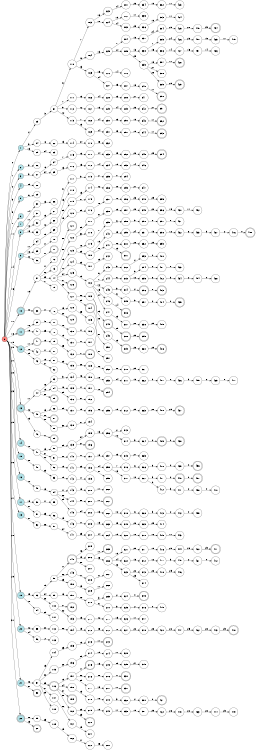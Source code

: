 digraph APTA {
__start0 [label="" shape="none"];

rankdir=LR;
size="8,5";

s0 [style="filled", color="black", fillcolor="#ff817b" shape="circle", label="0"];
s1 [style="filled", color="black", fillcolor="powderblue" shape="circle", label="1"];
s2 [style="filled", color="black", fillcolor="powderblue" shape="circle", label="2"];
s3 [style="filled", color="black", fillcolor="powderblue" shape="circle", label="3"];
s4 [style="filled", color="black", fillcolor="powderblue" shape="circle", label="4"];
s5 [style="filled", color="black", fillcolor="powderblue" shape="circle", label="5"];
s6 [style="filled", color="black", fillcolor="powderblue" shape="circle", label="6"];
s7 [style="filled", color="black", fillcolor="powderblue" shape="circle", label="7"];
s8 [style="filled", color="black", fillcolor="powderblue" shape="circle", label="8"];
s9 [style="filled", color="black", fillcolor="powderblue" shape="circle", label="9"];
s10 [style="rounded,filled", color="black", fillcolor="powderblue" shape="doublecircle", label="10"];
s11 [style="rounded,filled", color="black", fillcolor="powderblue" shape="doublecircle", label="11"];
s12 [style="filled", color="black", fillcolor="powderblue" shape="circle", label="12"];
s13 [style="rounded,filled", color="black", fillcolor="powderblue" shape="doublecircle", label="13"];
s14 [style="filled", color="black", fillcolor="powderblue" shape="circle", label="14"];
s15 [style="filled", color="black", fillcolor="powderblue" shape="circle", label="15"];
s16 [style="filled", color="black", fillcolor="powderblue" shape="circle", label="16"];
s17 [style="filled", color="black", fillcolor="powderblue" shape="circle", label="17"];
s18 [style="filled", color="black", fillcolor="powderblue" shape="circle", label="18"];
s19 [style="filled", color="black", fillcolor="powderblue" shape="circle", label="19"];
s20 [style="filled", color="black", fillcolor="powderblue" shape="circle", label="20"];
s21 [style="filled", color="black", fillcolor="powderblue" shape="circle", label="21"];
s22 [style="rounded,filled", color="black", fillcolor="powderblue" shape="doublecircle", label="22"];
s23 [style="filled", color="black", fillcolor="white" shape="circle", label="23"];
s24 [style="filled", color="black", fillcolor="white" shape="circle", label="24"];
s25 [style="filled", color="black", fillcolor="white" shape="circle", label="25"];
s26 [style="filled", color="black", fillcolor="white" shape="circle", label="26"];
s27 [style="filled", color="black", fillcolor="white" shape="circle", label="27"];
s28 [style="filled", color="black", fillcolor="white" shape="circle", label="28"];
s29 [style="filled", color="black", fillcolor="white" shape="circle", label="29"];
s30 [style="filled", color="black", fillcolor="white" shape="circle", label="30"];
s31 [style="filled", color="black", fillcolor="white" shape="circle", label="31"];
s32 [style="filled", color="black", fillcolor="white" shape="circle", label="32"];
s33 [style="filled", color="black", fillcolor="white" shape="circle", label="33"];
s34 [style="filled", color="black", fillcolor="white" shape="circle", label="34"];
s35 [style="filled", color="black", fillcolor="white" shape="circle", label="35"];
s36 [style="filled", color="black", fillcolor="white" shape="circle", label="36"];
s37 [style="filled", color="black", fillcolor="white" shape="circle", label="37"];
s38 [style="rounded,filled", color="black", fillcolor="white" shape="doublecircle", label="38"];
s39 [style="filled", color="black", fillcolor="white" shape="circle", label="39"];
s40 [style="filled", color="black", fillcolor="white" shape="circle", label="40"];
s41 [style="rounded,filled", color="black", fillcolor="white" shape="doublecircle", label="41"];
s42 [style="filled", color="black", fillcolor="white" shape="circle", label="42"];
s43 [style="filled", color="black", fillcolor="white" shape="circle", label="43"];
s44 [style="filled", color="black", fillcolor="white" shape="circle", label="44"];
s45 [style="filled", color="black", fillcolor="white" shape="circle", label="45"];
s46 [style="filled", color="black", fillcolor="white" shape="circle", label="46"];
s47 [style="filled", color="black", fillcolor="white" shape="circle", label="47"];
s48 [style="filled", color="black", fillcolor="white" shape="circle", label="48"];
s49 [style="filled", color="black", fillcolor="white" shape="circle", label="49"];
s50 [style="filled", color="black", fillcolor="white" shape="circle", label="50"];
s51 [style="filled", color="black", fillcolor="white" shape="circle", label="51"];
s52 [style="filled", color="black", fillcolor="white" shape="circle", label="52"];
s53 [style="filled", color="black", fillcolor="white" shape="circle", label="53"];
s54 [style="filled", color="black", fillcolor="white" shape="circle", label="54"];
s55 [style="filled", color="black", fillcolor="white" shape="circle", label="55"];
s56 [style="filled", color="black", fillcolor="white" shape="circle", label="56"];
s57 [style="filled", color="black", fillcolor="white" shape="circle", label="57"];
s58 [style="rounded,filled", color="black", fillcolor="white" shape="doublecircle", label="58"];
s59 [style="filled", color="black", fillcolor="white" shape="circle", label="59"];
s60 [style="rounded,filled", color="black", fillcolor="white" shape="doublecircle", label="60"];
s61 [style="filled", color="black", fillcolor="white" shape="circle", label="61"];
s62 [style="filled", color="black", fillcolor="white" shape="circle", label="62"];
s63 [style="filled", color="black", fillcolor="white" shape="circle", label="63"];
s64 [style="filled", color="black", fillcolor="white" shape="circle", label="64"];
s65 [style="filled", color="black", fillcolor="white" shape="circle", label="65"];
s66 [style="filled", color="black", fillcolor="white" shape="circle", label="66"];
s67 [style="filled", color="black", fillcolor="white" shape="circle", label="67"];
s68 [style="filled", color="black", fillcolor="white" shape="circle", label="68"];
s69 [style="filled", color="black", fillcolor="white" shape="circle", label="69"];
s70 [style="filled", color="black", fillcolor="white" shape="circle", label="70"];
s71 [style="rounded,filled", color="black", fillcolor="white" shape="doublecircle", label="71"];
s72 [style="filled", color="black", fillcolor="white" shape="circle", label="72"];
s73 [style="filled", color="black", fillcolor="white" shape="circle", label="73"];
s74 [style="filled", color="black", fillcolor="white" shape="circle", label="74"];
s75 [style="filled", color="black", fillcolor="white" shape="circle", label="75"];
s76 [style="filled", color="black", fillcolor="white" shape="circle", label="76"];
s77 [style="filled", color="black", fillcolor="white" shape="circle", label="77"];
s78 [style="filled", color="black", fillcolor="white" shape="circle", label="78"];
s79 [style="filled", color="black", fillcolor="white" shape="circle", label="79"];
s80 [style="filled", color="black", fillcolor="white" shape="circle", label="80"];
s81 [style="filled", color="black", fillcolor="white" shape="circle", label="81"];
s82 [style="filled", color="black", fillcolor="white" shape="circle", label="82"];
s83 [style="filled", color="black", fillcolor="white" shape="circle", label="83"];
s84 [style="filled", color="black", fillcolor="white" shape="circle", label="84"];
s85 [style="rounded,filled", color="black", fillcolor="white" shape="doublecircle", label="85"];
s86 [style="filled", color="black", fillcolor="white" shape="circle", label="86"];
s87 [style="rounded,filled", color="black", fillcolor="white" shape="doublecircle", label="87"];
s88 [style="filled", color="black", fillcolor="white" shape="circle", label="88"];
s89 [style="rounded,filled", color="black", fillcolor="white" shape="doublecircle", label="89"];
s90 [style="filled", color="black", fillcolor="white" shape="circle", label="90"];
s91 [style="filled", color="black", fillcolor="white" shape="circle", label="91"];
s92 [style="filled", color="black", fillcolor="white" shape="circle", label="92"];
s93 [style="filled", color="black", fillcolor="white" shape="circle", label="93"];
s94 [style="filled", color="black", fillcolor="white" shape="circle", label="94"];
s95 [style="filled", color="black", fillcolor="white" shape="circle", label="95"];
s96 [style="filled", color="black", fillcolor="white" shape="circle", label="96"];
s97 [style="filled", color="black", fillcolor="white" shape="circle", label="97"];
s98 [style="filled", color="black", fillcolor="white" shape="circle", label="98"];
s99 [style="filled", color="black", fillcolor="white" shape="circle", label="99"];
s100 [style="filled", color="black", fillcolor="white" shape="circle", label="100"];
s101 [style="filled", color="black", fillcolor="white" shape="circle", label="101"];
s102 [style="filled", color="black", fillcolor="white" shape="circle", label="102"];
s103 [style="filled", color="black", fillcolor="white" shape="circle", label="103"];
s104 [style="filled", color="black", fillcolor="white" shape="circle", label="104"];
s105 [style="filled", color="black", fillcolor="white" shape="circle", label="105"];
s106 [style="rounded,filled", color="black", fillcolor="white" shape="doublecircle", label="106"];
s107 [style="filled", color="black", fillcolor="white" shape="circle", label="107"];
s108 [style="filled", color="black", fillcolor="white" shape="circle", label="108"];
s109 [style="filled", color="black", fillcolor="white" shape="circle", label="109"];
s110 [style="filled", color="black", fillcolor="white" shape="circle", label="110"];
s111 [style="filled", color="black", fillcolor="white" shape="circle", label="111"];
s112 [style="filled", color="black", fillcolor="white" shape="circle", label="112"];
s113 [style="filled", color="black", fillcolor="white" shape="circle", label="113"];
s114 [style="filled", color="black", fillcolor="white" shape="circle", label="114"];
s115 [style="filled", color="black", fillcolor="white" shape="circle", label="115"];
s116 [style="filled", color="black", fillcolor="white" shape="circle", label="116"];
s117 [style="filled", color="black", fillcolor="white" shape="circle", label="117"];
s118 [style="filled", color="black", fillcolor="white" shape="circle", label="118"];
s119 [style="filled", color="black", fillcolor="white" shape="circle", label="119"];
s120 [style="filled", color="black", fillcolor="white" shape="circle", label="120"];
s121 [style="rounded,filled", color="black", fillcolor="white" shape="doublecircle", label="121"];
s122 [style="filled", color="black", fillcolor="white" shape="circle", label="122"];
s123 [style="filled", color="black", fillcolor="white" shape="circle", label="123"];
s124 [style="filled", color="black", fillcolor="white" shape="circle", label="124"];
s125 [style="filled", color="black", fillcolor="white" shape="circle", label="125"];
s126 [style="rounded,filled", color="black", fillcolor="white" shape="doublecircle", label="126"];
s127 [style="filled", color="black", fillcolor="white" shape="circle", label="127"];
s128 [style="filled", color="black", fillcolor="white" shape="circle", label="128"];
s129 [style="rounded,filled", color="black", fillcolor="white" shape="doublecircle", label="129"];
s130 [style="filled", color="black", fillcolor="white" shape="circle", label="130"];
s131 [style="filled", color="black", fillcolor="white" shape="circle", label="131"];
s132 [style="filled", color="black", fillcolor="white" shape="circle", label="132"];
s133 [style="filled", color="black", fillcolor="white" shape="circle", label="133"];
s134 [style="filled", color="black", fillcolor="white" shape="circle", label="134"];
s135 [style="filled", color="black", fillcolor="white" shape="circle", label="135"];
s136 [style="filled", color="black", fillcolor="white" shape="circle", label="136"];
s137 [style="filled", color="black", fillcolor="white" shape="circle", label="137"];
s138 [style="filled", color="black", fillcolor="white" shape="circle", label="138"];
s139 [style="filled", color="black", fillcolor="white" shape="circle", label="139"];
s140 [style="filled", color="black", fillcolor="white" shape="circle", label="140"];
s141 [style="filled", color="black", fillcolor="white" shape="circle", label="141"];
s142 [style="filled", color="black", fillcolor="white" shape="circle", label="142"];
s143 [style="filled", color="black", fillcolor="white" shape="circle", label="143"];
s144 [style="filled", color="black", fillcolor="white" shape="circle", label="144"];
s145 [style="filled", color="black", fillcolor="white" shape="circle", label="145"];
s146 [style="filled", color="black", fillcolor="white" shape="circle", label="146"];
s147 [style="filled", color="black", fillcolor="white" shape="circle", label="147"];
s148 [style="rounded,filled", color="black", fillcolor="white" shape="doublecircle", label="148"];
s149 [style="filled", color="black", fillcolor="white" shape="circle", label="149"];
s150 [style="filled", color="black", fillcolor="white" shape="circle", label="150"];
s151 [style="filled", color="black", fillcolor="white" shape="circle", label="151"];
s152 [style="rounded,filled", color="black", fillcolor="white" shape="doublecircle", label="152"];
s153 [style="filled", color="black", fillcolor="white" shape="circle", label="153"];
s154 [style="filled", color="black", fillcolor="white" shape="circle", label="154"];
s155 [style="filled", color="black", fillcolor="white" shape="circle", label="155"];
s156 [style="filled", color="black", fillcolor="white" shape="circle", label="156"];
s157 [style="filled", color="black", fillcolor="white" shape="circle", label="157"];
s158 [style="filled", color="black", fillcolor="white" shape="circle", label="158"];
s159 [style="rounded,filled", color="black", fillcolor="white" shape="doublecircle", label="159"];
s160 [style="filled", color="black", fillcolor="white" shape="circle", label="160"];
s161 [style="filled", color="black", fillcolor="white" shape="circle", label="161"];
s162 [style="filled", color="black", fillcolor="white" shape="circle", label="162"];
s163 [style="filled", color="black", fillcolor="white" shape="circle", label="163"];
s164 [style="filled", color="black", fillcolor="white" shape="circle", label="164"];
s165 [style="filled", color="black", fillcolor="white" shape="circle", label="165"];
s166 [style="filled", color="black", fillcolor="white" shape="circle", label="166"];
s167 [style="filled", color="black", fillcolor="white" shape="circle", label="167"];
s168 [style="filled", color="black", fillcolor="white" shape="circle", label="168"];
s169 [style="filled", color="black", fillcolor="white" shape="circle", label="169"];
s170 [style="filled", color="black", fillcolor="white" shape="circle", label="170"];
s171 [style="filled", color="black", fillcolor="white" shape="circle", label="171"];
s172 [style="filled", color="black", fillcolor="white" shape="circle", label="172"];
s173 [style="filled", color="black", fillcolor="white" shape="circle", label="173"];
s174 [style="filled", color="black", fillcolor="white" shape="circle", label="174"];
s175 [style="filled", color="black", fillcolor="white" shape="circle", label="175"];
s176 [style="filled", color="black", fillcolor="white" shape="circle", label="176"];
s177 [style="filled", color="black", fillcolor="white" shape="circle", label="177"];
s178 [style="filled", color="black", fillcolor="white" shape="circle", label="178"];
s179 [style="filled", color="black", fillcolor="white" shape="circle", label="179"];
s180 [style="filled", color="black", fillcolor="white" shape="circle", label="180"];
s181 [style="filled", color="black", fillcolor="white" shape="circle", label="181"];
s182 [style="filled", color="black", fillcolor="white" shape="circle", label="182"];
s183 [style="filled", color="black", fillcolor="white" shape="circle", label="183"];
s184 [style="rounded,filled", color="black", fillcolor="white" shape="doublecircle", label="184"];
s185 [style="filled", color="black", fillcolor="white" shape="circle", label="185"];
s186 [style="filled", color="black", fillcolor="white" shape="circle", label="186"];
s187 [style="filled", color="black", fillcolor="white" shape="circle", label="187"];
s188 [style="rounded,filled", color="black", fillcolor="white" shape="doublecircle", label="188"];
s189 [style="filled", color="black", fillcolor="white" shape="circle", label="189"];
s190 [style="filled", color="black", fillcolor="white" shape="circle", label="190"];
s191 [style="filled", color="black", fillcolor="white" shape="circle", label="191"];
s192 [style="filled", color="black", fillcolor="white" shape="circle", label="192"];
s193 [style="filled", color="black", fillcolor="white" shape="circle", label="193"];
s194 [style="filled", color="black", fillcolor="white" shape="circle", label="194"];
s195 [style="filled", color="black", fillcolor="white" shape="circle", label="195"];
s196 [style="rounded,filled", color="black", fillcolor="white" shape="doublecircle", label="196"];
s197 [style="filled", color="black", fillcolor="white" shape="circle", label="197"];
s198 [style="filled", color="black", fillcolor="white" shape="circle", label="198"];
s199 [style="filled", color="black", fillcolor="white" shape="circle", label="199"];
s200 [style="filled", color="black", fillcolor="white" shape="circle", label="200"];
s201 [style="filled", color="black", fillcolor="white" shape="circle", label="201"];
s202 [style="filled", color="black", fillcolor="white" shape="circle", label="202"];
s203 [style="filled", color="black", fillcolor="white" shape="circle", label="203"];
s204 [style="filled", color="black", fillcolor="white" shape="circle", label="204"];
s205 [style="filled", color="black", fillcolor="white" shape="circle", label="205"];
s206 [style="filled", color="black", fillcolor="white" shape="circle", label="206"];
s207 [style="filled", color="black", fillcolor="white" shape="circle", label="207"];
s208 [style="filled", color="black", fillcolor="white" shape="circle", label="208"];
s209 [style="filled", color="black", fillcolor="white" shape="circle", label="209"];
s210 [style="filled", color="black", fillcolor="white" shape="circle", label="210"];
s211 [style="filled", color="black", fillcolor="white" shape="circle", label="211"];
s212 [style="filled", color="black", fillcolor="white" shape="circle", label="212"];
s213 [style="filled", color="black", fillcolor="white" shape="circle", label="213"];
s214 [style="filled", color="black", fillcolor="white" shape="circle", label="214"];
s215 [style="rounded,filled", color="black", fillcolor="white" shape="doublecircle", label="215"];
s216 [style="filled", color="black", fillcolor="white" shape="circle", label="216"];
s217 [style="filled", color="black", fillcolor="white" shape="circle", label="217"];
s218 [style="filled", color="black", fillcolor="white" shape="circle", label="218"];
s219 [style="filled", color="black", fillcolor="white" shape="circle", label="219"];
s220 [style="rounded,filled", color="black", fillcolor="white" shape="doublecircle", label="220"];
s221 [style="filled", color="black", fillcolor="white" shape="circle", label="221"];
s222 [style="filled", color="black", fillcolor="white" shape="circle", label="222"];
s223 [style="filled", color="black", fillcolor="white" shape="circle", label="223"];
s224 [style="filled", color="black", fillcolor="white" shape="circle", label="224"];
s225 [style="filled", color="black", fillcolor="white" shape="circle", label="225"];
s226 [style="filled", color="black", fillcolor="white" shape="circle", label="226"];
s227 [style="filled", color="black", fillcolor="white" shape="circle", label="227"];
s228 [style="filled", color="black", fillcolor="white" shape="circle", label="228"];
s229 [style="filled", color="black", fillcolor="white" shape="circle", label="229"];
s230 [style="filled", color="black", fillcolor="white" shape="circle", label="230"];
s231 [style="filled", color="black", fillcolor="white" shape="circle", label="231"];
s232 [style="filled", color="black", fillcolor="white" shape="circle", label="232"];
s233 [style="filled", color="black", fillcolor="white" shape="circle", label="233"];
s234 [style="filled", color="black", fillcolor="white" shape="circle", label="234"];
s235 [style="filled", color="black", fillcolor="white" shape="circle", label="235"];
s236 [style="filled", color="black", fillcolor="white" shape="circle", label="236"];
s237 [style="filled", color="black", fillcolor="white" shape="circle", label="237"];
s238 [style="filled", color="black", fillcolor="white" shape="circle", label="238"];
s239 [style="filled", color="black", fillcolor="white" shape="circle", label="239"];
s240 [style="filled", color="black", fillcolor="white" shape="circle", label="240"];
s241 [style="filled", color="black", fillcolor="white" shape="circle", label="241"];
s242 [style="filled", color="black", fillcolor="white" shape="circle", label="242"];
s243 [style="filled", color="black", fillcolor="white" shape="circle", label="243"];
s244 [style="filled", color="black", fillcolor="white" shape="circle", label="244"];
s245 [style="filled", color="black", fillcolor="white" shape="circle", label="245"];
s246 [style="filled", color="black", fillcolor="white" shape="circle", label="246"];
s247 [style="filled", color="black", fillcolor="white" shape="circle", label="247"];
s248 [style="rounded,filled", color="black", fillcolor="white" shape="doublecircle", label="248"];
s249 [style="filled", color="black", fillcolor="white" shape="circle", label="249"];
s250 [style="filled", color="black", fillcolor="white" shape="circle", label="250"];
s251 [style="filled", color="black", fillcolor="white" shape="circle", label="251"];
s252 [style="filled", color="black", fillcolor="white" shape="circle", label="252"];
s253 [style="filled", color="black", fillcolor="white" shape="circle", label="253"];
s254 [style="rounded,filled", color="black", fillcolor="white" shape="doublecircle", label="254"];
s255 [style="filled", color="black", fillcolor="white" shape="circle", label="255"];
s256 [style="filled", color="black", fillcolor="white" shape="circle", label="256"];
s257 [style="filled", color="black", fillcolor="white" shape="circle", label="257"];
s258 [style="filled", color="black", fillcolor="white" shape="circle", label="258"];
s259 [style="filled", color="black", fillcolor="white" shape="circle", label="259"];
s260 [style="filled", color="black", fillcolor="white" shape="circle", label="260"];
s261 [style="rounded,filled", color="black", fillcolor="white" shape="doublecircle", label="261"];
s262 [style="filled", color="black", fillcolor="white" shape="circle", label="262"];
s263 [style="filled", color="black", fillcolor="white" shape="circle", label="263"];
s264 [style="filled", color="black", fillcolor="white" shape="circle", label="264"];
s265 [style="rounded,filled", color="black", fillcolor="white" shape="doublecircle", label="265"];
s266 [style="filled", color="black", fillcolor="white" shape="circle", label="266"];
s267 [style="filled", color="black", fillcolor="white" shape="circle", label="267"];
s268 [style="filled", color="black", fillcolor="white" shape="circle", label="268"];
s269 [style="filled", color="black", fillcolor="white" shape="circle", label="269"];
s270 [style="filled", color="black", fillcolor="white" shape="circle", label="270"];
s271 [style="filled", color="black", fillcolor="white" shape="circle", label="271"];
s272 [style="filled", color="black", fillcolor="white" shape="circle", label="272"];
s273 [style="rounded,filled", color="black", fillcolor="white" shape="doublecircle", label="273"];
s274 [style="filled", color="black", fillcolor="white" shape="circle", label="274"];
s275 [style="filled", color="black", fillcolor="white" shape="circle", label="275"];
s276 [style="filled", color="black", fillcolor="white" shape="circle", label="276"];
s277 [style="filled", color="black", fillcolor="white" shape="circle", label="277"];
s278 [style="filled", color="black", fillcolor="white" shape="circle", label="278"];
s279 [style="filled", color="black", fillcolor="white" shape="circle", label="279"];
s280 [style="filled", color="black", fillcolor="white" shape="circle", label="280"];
s281 [style="filled", color="black", fillcolor="white" shape="circle", label="281"];
s282 [style="filled", color="black", fillcolor="white" shape="circle", label="282"];
s283 [style="filled", color="black", fillcolor="white" shape="circle", label="283"];
s284 [style="filled", color="black", fillcolor="white" shape="circle", label="284"];
s285 [style="filled", color="black", fillcolor="white" shape="circle", label="285"];
s286 [style="filled", color="black", fillcolor="white" shape="circle", label="286"];
s287 [style="filled", color="black", fillcolor="white" shape="circle", label="287"];
s288 [style="filled", color="black", fillcolor="white" shape="circle", label="288"];
s289 [style="filled", color="black", fillcolor="white" shape="circle", label="289"];
s290 [style="filled", color="black", fillcolor="white" shape="circle", label="290"];
s291 [style="filled", color="black", fillcolor="white" shape="circle", label="291"];
s292 [style="filled", color="black", fillcolor="white" shape="circle", label="292"];
s293 [style="filled", color="black", fillcolor="white" shape="circle", label="293"];
s294 [style="filled", color="black", fillcolor="white" shape="circle", label="294"];
s295 [style="filled", color="black", fillcolor="white" shape="circle", label="295"];
s296 [style="filled", color="black", fillcolor="white" shape="circle", label="296"];
s297 [style="filled", color="black", fillcolor="white" shape="circle", label="297"];
s298 [style="filled", color="black", fillcolor="white" shape="circle", label="298"];
s299 [style="filled", color="black", fillcolor="white" shape="circle", label="299"];
s300 [style="filled", color="black", fillcolor="white" shape="circle", label="300"];
s301 [style="rounded,filled", color="black", fillcolor="white" shape="doublecircle", label="301"];
s302 [style="filled", color="black", fillcolor="white" shape="circle", label="302"];
s303 [style="filled", color="black", fillcolor="white" shape="circle", label="303"];
s304 [style="filled", color="black", fillcolor="white" shape="circle", label="304"];
s305 [style="filled", color="black", fillcolor="white" shape="circle", label="305"];
s306 [style="rounded,filled", color="black", fillcolor="white" shape="doublecircle", label="306"];
s307 [style="filled", color="black", fillcolor="white" shape="circle", label="307"];
s308 [style="rounded,filled", color="black", fillcolor="white" shape="doublecircle", label="308"];
s309 [style="rounded,filled", color="black", fillcolor="white" shape="doublecircle", label="309"];
s310 [style="filled", color="black", fillcolor="white" shape="circle", label="310"];
s311 [style="filled", color="black", fillcolor="white" shape="circle", label="311"];
s312 [style="filled", color="black", fillcolor="white" shape="circle", label="312"];
s313 [style="filled", color="black", fillcolor="white" shape="circle", label="313"];
s314 [style="filled", color="black", fillcolor="white" shape="circle", label="314"];
s315 [style="filled", color="black", fillcolor="white" shape="circle", label="315"];
s316 [style="filled", color="black", fillcolor="white" shape="circle", label="316"];
s317 [style="filled", color="black", fillcolor="white" shape="circle", label="317"];
s318 [style="filled", color="black", fillcolor="white" shape="circle", label="318"];
s319 [style="filled", color="black", fillcolor="white" shape="circle", label="319"];
s320 [style="filled", color="black", fillcolor="white" shape="circle", label="320"];
s321 [style="filled", color="black", fillcolor="white" shape="circle", label="321"];
s322 [style="filled", color="black", fillcolor="white" shape="circle", label="322"];
s323 [style="filled", color="black", fillcolor="white" shape="circle", label="323"];
s324 [style="filled", color="black", fillcolor="white" shape="circle", label="324"];
s325 [style="filled", color="black", fillcolor="white" shape="circle", label="325"];
s326 [style="filled", color="black", fillcolor="white" shape="circle", label="326"];
s327 [style="filled", color="black", fillcolor="white" shape="circle", label="327"];
s328 [style="filled", color="black", fillcolor="white" shape="circle", label="328"];
s329 [style="filled", color="black", fillcolor="white" shape="circle", label="329"];
s330 [style="rounded,filled", color="black", fillcolor="white" shape="doublecircle", label="330"];
s331 [style="rounded,filled", color="black", fillcolor="white" shape="doublecircle", label="331"];
s332 [style="filled", color="black", fillcolor="white" shape="circle", label="332"];
s333 [style="filled", color="black", fillcolor="white" shape="circle", label="333"];
s334 [style="filled", color="black", fillcolor="white" shape="circle", label="334"];
s335 [style="filled", color="black", fillcolor="white" shape="circle", label="335"];
s336 [style="filled", color="black", fillcolor="white" shape="circle", label="336"];
s337 [style="filled", color="black", fillcolor="white" shape="circle", label="337"];
s338 [style="filled", color="black", fillcolor="white" shape="circle", label="338"];
s339 [style="filled", color="black", fillcolor="white" shape="circle", label="339"];
s340 [style="filled", color="black", fillcolor="white" shape="circle", label="340"];
s341 [style="filled", color="black", fillcolor="white" shape="circle", label="341"];
s342 [style="filled", color="black", fillcolor="white" shape="circle", label="342"];
s343 [style="filled", color="black", fillcolor="white" shape="circle", label="343"];
s344 [style="filled", color="black", fillcolor="white" shape="circle", label="344"];
s345 [style="filled", color="black", fillcolor="white" shape="circle", label="345"];
s346 [style="filled", color="black", fillcolor="white" shape="circle", label="346"];
s347 [style="filled", color="black", fillcolor="white" shape="circle", label="347"];
s348 [style="filled", color="black", fillcolor="white" shape="circle", label="348"];
s349 [style="filled", color="black", fillcolor="white" shape="circle", label="349"];
s350 [style="filled", color="black", fillcolor="white" shape="circle", label="350"];
s351 [style="filled", color="black", fillcolor="white" shape="circle", label="351"];
s352 [style="filled", color="black", fillcolor="white" shape="circle", label="352"];
s353 [style="filled", color="black", fillcolor="white" shape="circle", label="353"];
s354 [style="filled", color="black", fillcolor="white" shape="circle", label="354"];
s355 [style="filled", color="black", fillcolor="white" shape="circle", label="355"];
s356 [style="rounded,filled", color="black", fillcolor="white" shape="doublecircle", label="356"];
s357 [style="filled", color="black", fillcolor="white" shape="circle", label="357"];
s358 [style="filled", color="black", fillcolor="white" shape="circle", label="358"];
s359 [style="rounded,filled", color="black", fillcolor="white" shape="doublecircle", label="359"];
s360 [style="filled", color="black", fillcolor="white" shape="circle", label="360"];
s361 [style="filled", color="black", fillcolor="white" shape="circle", label="361"];
s362 [style="filled", color="black", fillcolor="white" shape="circle", label="362"];
s363 [style="filled", color="black", fillcolor="white" shape="circle", label="363"];
s364 [style="filled", color="black", fillcolor="white" shape="circle", label="364"];
s365 [style="filled", color="black", fillcolor="white" shape="circle", label="365"];
s366 [style="filled", color="black", fillcolor="white" shape="circle", label="366"];
s367 [style="filled", color="black", fillcolor="white" shape="circle", label="367"];
s368 [style="filled", color="black", fillcolor="white" shape="circle", label="368"];
s369 [style="filled", color="black", fillcolor="white" shape="circle", label="369"];
s370 [style="filled", color="black", fillcolor="white" shape="circle", label="370"];
s371 [style="filled", color="black", fillcolor="white" shape="circle", label="371"];
s372 [style="filled", color="black", fillcolor="white" shape="circle", label="372"];
s373 [style="filled", color="black", fillcolor="white" shape="circle", label="373"];
s374 [style="filled", color="black", fillcolor="white" shape="circle", label="374"];
s375 [style="rounded,filled", color="black", fillcolor="white" shape="doublecircle", label="375"];
s376 [style="filled", color="black", fillcolor="white" shape="circle", label="376"];
s377 [style="filled", color="black", fillcolor="white" shape="circle", label="377"];
s378 [style="filled", color="black", fillcolor="white" shape="circle", label="378"];
s379 [style="filled", color="black", fillcolor="white" shape="circle", label="379"];
s380 [style="filled", color="black", fillcolor="white" shape="circle", label="380"];
s381 [style="filled", color="black", fillcolor="white" shape="circle", label="381"];
s382 [style="filled", color="black", fillcolor="white" shape="circle", label="382"];
s383 [style="filled", color="black", fillcolor="white" shape="circle", label="383"];
s384 [style="filled", color="black", fillcolor="white" shape="circle", label="384"];
s385 [style="filled", color="black", fillcolor="white" shape="circle", label="385"];
s386 [style="filled", color="black", fillcolor="white" shape="circle", label="386"];
s387 [style="filled", color="black", fillcolor="white" shape="circle", label="387"];
s388 [style="filled", color="black", fillcolor="white" shape="circle", label="388"];
s389 [style="filled", color="black", fillcolor="white" shape="circle", label="389"];
s390 [style="rounded,filled", color="black", fillcolor="white" shape="doublecircle", label="390"];
s391 [style="rounded,filled", color="black", fillcolor="white" shape="doublecircle", label="391"];
s392 [style="rounded,filled", color="black", fillcolor="white" shape="doublecircle", label="392"];
s393 [style="rounded,filled", color="black", fillcolor="white" shape="doublecircle", label="393"];
s394 [style="rounded,filled", color="black", fillcolor="white" shape="doublecircle", label="394"];
s395 [style="filled", color="black", fillcolor="white" shape="circle", label="395"];
s396 [style="filled", color="black", fillcolor="white" shape="circle", label="396"];
s397 [style="filled", color="black", fillcolor="white" shape="circle", label="397"];
s398 [style="filled", color="black", fillcolor="white" shape="circle", label="398"];
s399 [style="filled", color="black", fillcolor="white" shape="circle", label="399"];
s400 [style="filled", color="black", fillcolor="white" shape="circle", label="400"];
s401 [style="filled", color="black", fillcolor="white" shape="circle", label="401"];
s402 [style="filled", color="black", fillcolor="white" shape="circle", label="402"];
s403 [style="rounded,filled", color="black", fillcolor="white" shape="doublecircle", label="403"];
s404 [style="filled", color="black", fillcolor="white" shape="circle", label="404"];
s405 [style="filled", color="black", fillcolor="white" shape="circle", label="405"];
s406 [style="rounded,filled", color="black", fillcolor="white" shape="doublecircle", label="406"];
s407 [style="filled", color="black", fillcolor="white" shape="circle", label="407"];
s408 [style="filled", color="black", fillcolor="white" shape="circle", label="408"];
s409 [style="rounded,filled", color="black", fillcolor="white" shape="doublecircle", label="409"];
s410 [style="filled", color="black", fillcolor="white" shape="circle", label="410"];
s411 [style="filled", color="black", fillcolor="white" shape="circle", label="411"];
s412 [style="filled", color="black", fillcolor="white" shape="circle", label="412"];
s413 [style="filled", color="black", fillcolor="white" shape="circle", label="413"];
s414 [style="filled", color="black", fillcolor="white" shape="circle", label="414"];
s415 [style="filled", color="black", fillcolor="white" shape="circle", label="415"];
s416 [style="filled", color="black", fillcolor="white" shape="circle", label="416"];
s417 [style="filled", color="black", fillcolor="white" shape="circle", label="417"];
s418 [style="filled", color="black", fillcolor="white" shape="circle", label="418"];
s419 [style="filled", color="black", fillcolor="white" shape="circle", label="419"];
s420 [style="filled", color="black", fillcolor="white" shape="circle", label="420"];
s421 [style="rounded,filled", color="black", fillcolor="white" shape="doublecircle", label="421"];
s422 [style="filled", color="black", fillcolor="white" shape="circle", label="422"];
s423 [style="filled", color="black", fillcolor="white" shape="circle", label="423"];
s424 [style="filled", color="black", fillcolor="white" shape="circle", label="424"];
s425 [style="filled", color="black", fillcolor="white" shape="circle", label="425"];
s426 [style="filled", color="black", fillcolor="white" shape="circle", label="426"];
s427 [style="filled", color="black", fillcolor="white" shape="circle", label="427"];
s428 [style="rounded,filled", color="black", fillcolor="white" shape="doublecircle", label="428"];
s429 [style="rounded,filled", color="black", fillcolor="white" shape="doublecircle", label="429"];
s430 [style="filled", color="black", fillcolor="white" shape="circle", label="430"];
s431 [style="filled", color="black", fillcolor="white" shape="circle", label="431"];
s432 [style="filled", color="black", fillcolor="white" shape="circle", label="432"];
s433 [style="filled", color="black", fillcolor="white" shape="circle", label="433"];
s434 [style="filled", color="black", fillcolor="white" shape="circle", label="434"];
s435 [style="rounded,filled", color="black", fillcolor="white" shape="doublecircle", label="435"];
s436 [style="filled", color="black", fillcolor="white" shape="circle", label="436"];
s437 [style="rounded,filled", color="black", fillcolor="white" shape="doublecircle", label="437"];
s438 [style="rounded,filled", color="black", fillcolor="white" shape="doublecircle", label="438"];
s439 [style="filled", color="black", fillcolor="white" shape="circle", label="439"];
s440 [style="rounded,filled", color="black", fillcolor="white" shape="doublecircle", label="440"];
s441 [style="filled", color="black", fillcolor="white" shape="circle", label="441"];
s442 [style="filled", color="black", fillcolor="white" shape="circle", label="442"];
s443 [style="filled", color="black", fillcolor="white" shape="circle", label="443"];
s444 [style="filled", color="black", fillcolor="white" shape="circle", label="444"];
s445 [style="filled", color="black", fillcolor="white" shape="circle", label="445"];
s446 [style="filled", color="black", fillcolor="white" shape="circle", label="446"];
s447 [style="filled", color="black", fillcolor="white" shape="circle", label="447"];
s448 [style="filled", color="black", fillcolor="white" shape="circle", label="448"];
s449 [style="filled", color="black", fillcolor="white" shape="circle", label="449"];
s450 [style="filled", color="black", fillcolor="white" shape="circle", label="450"];
s451 [style="filled", color="black", fillcolor="white" shape="circle", label="451"];
s452 [style="filled", color="black", fillcolor="white" shape="circle", label="452"];
s453 [style="filled", color="black", fillcolor="white" shape="circle", label="453"];
s454 [style="filled", color="black", fillcolor="white" shape="circle", label="454"];
s455 [style="filled", color="black", fillcolor="white" shape="circle", label="455"];
s456 [style="rounded,filled", color="black", fillcolor="white" shape="doublecircle", label="456"];
s457 [style="rounded,filled", color="black", fillcolor="white" shape="doublecircle", label="457"];
s458 [style="filled", color="black", fillcolor="white" shape="circle", label="458"];
s459 [style="filled", color="black", fillcolor="white" shape="circle", label="459"];
s460 [style="filled", color="black", fillcolor="white" shape="circle", label="460"];
s461 [style="filled", color="black", fillcolor="white" shape="circle", label="461"];
s462 [style="filled", color="black", fillcolor="white" shape="circle", label="462"];
s463 [style="filled", color="black", fillcolor="white" shape="circle", label="463"];
s464 [style="rounded,filled", color="black", fillcolor="white" shape="doublecircle", label="464"];
s465 [style="filled", color="black", fillcolor="white" shape="circle", label="465"];
s466 [style="filled", color="black", fillcolor="white" shape="circle", label="466"];
s467 [style="filled", color="black", fillcolor="white" shape="circle", label="467"];
s468 [style="filled", color="black", fillcolor="white" shape="circle", label="468"];
s469 [style="filled", color="black", fillcolor="white" shape="circle", label="469"];
s470 [style="filled", color="black", fillcolor="white" shape="circle", label="470"];
s471 [style="rounded,filled", color="black", fillcolor="white" shape="doublecircle", label="471"];
s472 [style="filled", color="black", fillcolor="white" shape="circle", label="472"];
s473 [style="filled", color="black", fillcolor="white" shape="circle", label="473"];
s474 [style="filled", color="black", fillcolor="white" shape="circle", label="474"];
s475 [style="filled", color="black", fillcolor="white" shape="circle", label="475"];
s476 [style="filled", color="black", fillcolor="white" shape="circle", label="476"];
s477 [style="filled", color="black", fillcolor="white" shape="circle", label="477"];
s478 [style="rounded,filled", color="black", fillcolor="white" shape="doublecircle", label="478"];
s479 [style="filled", color="black", fillcolor="white" shape="circle", label="479"];
s480 [style="rounded,filled", color="black", fillcolor="white" shape="doublecircle", label="480"];
s0 -> s1 [label="0"];
s0 -> s2 [label="1"];
s0 -> s3 [label="2"];
s0 -> s4 [label="3"];
s0 -> s5 [label="5"];
s0 -> s6 [label="7"];
s0 -> s7 [label="11"];
s0 -> s8 [label="14"];
s0 -> s9 [label="16"];
s0 -> s10 [label="17"];
s0 -> s11 [label="18"];
s0 -> s12 [label="19"];
s0 -> s13 [label="20"];
s0 -> s14 [label="21"];
s0 -> s15 [label="22"];
s0 -> s16 [label="23"];
s0 -> s17 [label="25"];
s0 -> s18 [label="26"];
s0 -> s19 [label="27"];
s0 -> s20 [label="28"];
s0 -> s21 [label="29"];
s0 -> s22 [label="31"];
s1 -> s23 [label="2"];
s1 -> s24 [label="3"];
s1 -> s25 [label="13"];
s2 -> s26 [label="3"];
s3 -> s27 [label="3"];
s4 -> s28 [label="25"];
s5 -> s29 [label="6"];
s7 -> s30 [label="14"];
s8 -> s31 [label="11"];
s8 -> s32 [label="12"];
s8 -> s33 [label="13"];
s9 -> s34 [label="17"];
s9 -> s35 [label="18"];
s9 -> s36 [label="20"];
s10 -> s37 [label="19"];
s10 -> s38 [label="20"];
s11 -> s39 [label="16"];
s11 -> s40 [label="19"];
s12 -> s41 [label="17"];
s12 -> s42 [label="20"];
s12 -> s43 [label="25"];
s13 -> s44 [label="17"];
s13 -> s45 [label="22"];
s13 -> s46 [label="23"];
s14 -> s47 [label="20"];
s15 -> s48 [label="28"];
s16 -> s49 [label="22"];
s17 -> s50 [label="19"];
s17 -> s51 [label="27"];
s18 -> s52 [label="27"];
s19 -> s53 [label="25"];
s19 -> s54 [label="28"];
s20 -> s55 [label="22"];
s20 -> s56 [label="24"];
s21 -> s57 [label="28"];
s21 -> s58 [label="31"];
s22 -> s59 [label="28"];
s22 -> s60 [label="29"];
s23 -> s61 [label="3"];
s24 -> s62 [label="6"];
s25 -> s63 [label="24"];
s27 -> s64 [label="6"];
s27 -> s65 [label="24"];
s30 -> s66 [label="13"];
s32 -> s67 [label="13"];
s33 -> s68 [label="12"];
s34 -> s69 [label="19"];
s35 -> s70 [label="17"];
s36 -> s71 [label="17"];
s37 -> s72 [label="17"];
s37 -> s73 [label="22"];
s37 -> s74 [label="25"];
s37 -> s75 [label="27"];
s38 -> s76 [label="17"];
s39 -> s77 [label="5"];
s40 -> s78 [label="25"];
s41 -> s79 [label="19"];
s42 -> s80 [label="17"];
s43 -> s81 [label="19"];
s43 -> s82 [label="27"];
s44 -> s83 [label="16"];
s44 -> s84 [label="19"];
s44 -> s85 [label="20"];
s45 -> s86 [label="19"];
s45 -> s87 [label="20"];
s45 -> s88 [label="28"];
s46 -> s89 [label="20"];
s47 -> s90 [label="19"];
s47 -> s91 [label="21"];
s47 -> s92 [label="22"];
s48 -> s93 [label="25"];
s49 -> s94 [label="19"];
s50 -> s95 [label="17"];
s51 -> s96 [label="25"];
s52 -> s97 [label="26"];
s53 -> s98 [label="19"];
s53 -> s99 [label="24"];
s53 -> s100 [label="28"];
s54 -> s101 [label="29"];
s55 -> s102 [label="20"];
s56 -> s103 [label="2"];
s57 -> s104 [label="19"];
s57 -> s105 [label="22"];
s57 -> s106 [label="25"];
s57 -> s107 [label="27"];
s57 -> s108 [label="29"];
s59 -> s109 [label="25"];
s61 -> s110 [label="6"];
s61 -> s111 [label="7"];
s61 -> s112 [label="9"];
s61 -> s113 [label="12"];
s62 -> s114 [label="13"];
s64 -> s115 [label="7"];
s65 -> s116 [label="13"];
s67 -> s117 [label="6"];
s68 -> s118 [label="13"];
s69 -> s119 [label="25"];
s70 -> s120 [label="19"];
s72 -> s121 [label="20"];
s73 -> s122 [label="28"];
s74 -> s123 [label="19"];
s74 -> s124 [label="22"];
s74 -> s125 [label="24"];
s74 -> s126 [label="27"];
s74 -> s127 [label="28"];
s76 -> s128 [label="19"];
s76 -> s129 [label="20"];
s77 -> s130 [label="16"];
s78 -> s131 [label="19"];
s79 -> s132 [label="25"];
s81 -> s133 [label="25"];
s83 -> s134 [label="5"];
s84 -> s135 [label="18"];
s84 -> s136 [label="25"];
s86 -> s137 [label="25"];
s88 -> s138 [label="30"];
s90 -> s139 [label="25"];
s91 -> s140 [label="20"];
s92 -> s141 [label="19"];
s93 -> s142 [label="19"];
s94 -> s143 [label="17"];
s94 -> s144 [label="22"];
s94 -> s145 [label="25"];
s96 -> s146 [label="19"];
s97 -> s147 [label="24"];
s98 -> s148 [label="17"];
s98 -> s149 [label="22"];
s98 -> s150 [label="25"];
s99 -> s151 [label="13"];
s100 -> s152 [label="2"];
s100 -> s153 [label="22"];
s102 -> s154 [label="22"];
s104 -> s155 [label="25"];
s105 -> s156 [label="28"];
s106 -> s157 [label="19"];
s106 -> s158 [label="24"];
s106 -> s159 [label="27"];
s106 -> s160 [label="28"];
s107 -> s161 [label="26"];
s109 -> s162 [label="19"];
s110 -> s163 [label="7"];
s110 -> s164 [label="12"];
s110 -> s165 [label="13"];
s111 -> s166 [label="13"];
s112 -> s167 [label="12"];
s113 -> s168 [label="7"];
s113 -> s169 [label="13"];
s114 -> s170 [label="24"];
s115 -> s171 [label="13"];
s116 -> s172 [label="15"];
s117 -> s173 [label="3"];
s119 -> s174 [label="19"];
s119 -> s175 [label="27"];
s120 -> s176 [label="25"];
s122 -> s177 [label="29"];
s122 -> s178 [label="30"];
s123 -> s179 [label="18"];
s123 -> s180 [label="25"];
s124 -> s181 [label="23"];
s125 -> s182 [label="13"];
s127 -> s183 [label="22"];
s127 -> s184 [label="29"];
s128 -> s185 [label="25"];
s130 -> s186 [label="17"];
s131 -> s187 [label="17"];
s132 -> s188 [label="27"];
s133 -> s189 [label="28"];
s134 -> s190 [label="16"];
s135 -> s191 [label="17"];
s136 -> s192 [label="27"];
s137 -> s193 [label="19"];
s138 -> s194 [label="27"];
s139 -> s195 [label="24"];
s139 -> s196 [label="27"];
s140 -> s197 [label="17"];
s141 -> s198 [label="25"];
s142 -> s199 [label="17"];
s143 -> s200 [label="19"];
s144 -> s201 [label="20"];
s145 -> s202 [label="24"];
s146 -> s203 [label="17"];
s147 -> s204 [label="25"];
s148 -> s205 [label="16"];
s148 -> s206 [label="19"];
s148 -> s207 [label="20"];
s149 -> s208 [label="20"];
s150 -> s209 [label="19"];
s151 -> s210 [label="12"];
s153 -> s211 [label="19"];
s154 -> s212 [label="19"];
s155 -> s213 [label="19"];
s156 -> s214 [label="25"];
s157 -> s215 [label="17"];
s157 -> s216 [label="22"];
s157 -> s217 [label="25"];
s158 -> s218 [label="13"];
s160 -> s219 [label="25"];
s160 -> s220 [label="29"];
s161 -> s221 [label="15"];
s162 -> s222 [label="17"];
s163 -> s223 [label="13"];
s163 -> s224 [label="18"];
s164 -> s225 [label="13"];
s165 -> s226 [label="15"];
s165 -> s227 [label="24"];
s166 -> s228 [label="24"];
s167 -> s229 [label="13"];
s168 -> s230 [label="24"];
s169 -> s231 [label="24"];
s170 -> s232 [label="25"];
s171 -> s233 [label="24"];
s172 -> s234 [label="14"];
s173 -> s235 [label="2"];
s174 -> s236 [label="22"];
s176 -> s237 [label="28"];
s177 -> s238 [label="31"];
s179 -> s239 [label="7"];
s180 -> s240 [label="19"];
s180 -> s241 [label="28"];
s181 -> s242 [label="29"];
s182 -> s243 [label="6"];
s182 -> s244 [label="7"];
s182 -> s245 [label="12"];
s182 -> s246 [label="15"];
s182 -> s247 [label="24"];
s183 -> s248 [label="23"];
s183 -> s249 [label="28"];
s184 -> s250 [label="31"];
s185 -> s251 [label="27"];
s189 -> s252 [label="22"];
s190 -> s253 [label="18"];
s191 -> s254 [label="20"];
s193 -> s255 [label="22"];
s195 -> s256 [label="13"];
s197 -> s257 [label="19"];
s198 -> s258 [label="24"];
s198 -> s259 [label="27"];
s200 -> s260 [label="17"];
s201 -> s261 [label="17"];
s202 -> s262 [label="13"];
s203 -> s263 [label="19"];
s204 -> s264 [label="24"];
s206 -> s265 [label="17"];
s206 -> s266 [label="25"];
s208 -> s267 [label="21"];
s209 -> s268 [label="17"];
s210 -> s269 [label="3"];
s210 -> s270 [label="6"];
s211 -> s271 [label="22"];
s212 -> s272 [label="25"];
s213 -> s273 [label="17"];
s214 -> s274 [label="19"];
s215 -> s275 [label="19"];
s216 -> s276 [label="20"];
s217 -> s277 [label="19"];
s218 -> s278 [label="12"];
s219 -> s279 [label="19"];
s222 -> s280 [label="25"];
s223 -> s281 [label="24"];
s224 -> s282 [label="19"];
s224 -> s283 [label="24"];
s225 -> s284 [label="7"];
s225 -> s285 [label="24"];
s226 -> s286 [label="14"];
s227 -> s287 [label="25"];
s228 -> s288 [label="25"];
s229 -> s289 [label="24"];
s230 -> s290 [label="25"];
s231 -> s291 [label="25"];
s233 -> s292 [label="25"];
s234 -> s293 [label="15"];
s235 -> s294 [label="0"];
s236 -> s295 [label="20"];
s237 -> s296 [label="22"];
s238 -> s297 [label="29"];
s239 -> s298 [label="6"];
s240 -> s299 [label="25"];
s241 -> s300 [label="22"];
s241 -> s301 [label="29"];
s243 -> s302 [label="3"];
s244 -> s303 [label="6"];
s245 -> s304 [label="3"];
s245 -> s305 [label="6"];
s246 -> s306 [label="14"];
s247 -> s307 [label="25"];
s248 -> s308 [label="29"];
s249 -> s309 [label="29"];
s252 -> s310 [label="28"];
s253 -> s311 [label="24"];
s255 -> s312 [label="19"];
s256 -> s313 [label="2"];
s256 -> s314 [label="12"];
s257 -> s315 [label="25"];
s258 -> s316 [label="7"];
s258 -> s317 [label="13"];
s262 -> s318 [label="12"];
s263 -> s319 [label="25"];
s264 -> s320 [label="19"];
s266 -> s321 [label="19"];
s266 -> s322 [label="24"];
s266 -> s323 [label="28"];
s269 -> s324 [label="2"];
s270 -> s325 [label="3"];
s271 -> s326 [label="19"];
s272 -> s327 [label="28"];
s274 -> s328 [label="17"];
s275 -> s329 [label="25"];
s276 -> s330 [label="21"];
s277 -> s331 [label="17"];
s278 -> s332 [label="3"];
s279 -> s333 [label="17"];
s281 -> s334 [label="25"];
s282 -> s335 [label="17"];
s283 -> s336 [label="25"];
s284 -> s337 [label="13"];
s285 -> s338 [label="13"];
s285 -> s339 [label="25"];
s287 -> s340 [label="19"];
s288 -> s341 [label="27"];
s289 -> s342 [label="25"];
s290 -> s343 [label="19"];
s291 -> s344 [label="19"];
s292 -> s345 [label="28"];
s293 -> s346 [label="14"];
s295 -> s347 [label="21"];
s296 -> s348 [label="23"];
s297 -> s349 [label="28"];
s298 -> s350 [label="3"];
s299 -> s351 [label="24"];
s300 -> s352 [label="28"];
s302 -> s353 [label="2"];
s303 -> s354 [label="3"];
s303 -> s355 [label="12"];
s304 -> s356 [label="2"];
s305 -> s357 [label="3"];
s307 -> s358 [label="28"];
s308 -> s359 [label="23"];
s309 -> s360 [label="23"];
s310 -> s361 [label="29"];
s311 -> s362 [label="13"];
s312 -> s363 [label="25"];
s314 -> s364 [label="3"];
s315 -> s365 [label="27"];
s316 -> s366 [label="6"];
s317 -> s367 [label="12"];
s318 -> s368 [label="6"];
s319 -> s369 [label="28"];
s320 -> s370 [label="18"];
s321 -> s371 [label="25"];
s322 -> s372 [label="13"];
s323 -> s373 [label="22"];
s323 -> s374 [label="29"];
s324 -> s375 [label="0"];
s325 -> s376 [label="2"];
s326 -> s377 [label="17"];
s327 -> s378 [label="22"];
s329 -> s379 [label="27"];
s332 -> s380 [label="2"];
s333 -> s381 [label="19"];
s334 -> s382 [label="19"];
s336 -> s383 [label="19"];
s337 -> s384 [label="24"];
s338 -> s385 [label="7"];
s338 -> s386 [label="15"];
s339 -> s387 [label="19"];
s339 -> s388 [label="27"];
s339 -> s389 [label="28"];
s340 -> s390 [label="17"];
s342 -> s391 [label="27"];
s343 -> s392 [label="17"];
s344 -> s393 [label="17"];
s345 -> s394 [label="29"];
s348 -> s395 [label="29"];
s349 -> s396 [label="22"];
s350 -> s397 [label="2"];
s351 -> s398 [label="13"];
s352 -> s399 [label="29"];
s353 -> s400 [label="0"];
s354 -> s401 [label="2"];
s355 -> s402 [label="6"];
s356 -> s403 [label="0"];
s357 -> s404 [label="2"];
s358 -> s405 [label="29"];
s360 -> s406 [label="29"];
s362 -> s407 [label="3"];
s363 -> s408 [label="28"];
s364 -> s409 [label="2"];
s366 -> s410 [label="3"];
s367 -> s411 [label="3"];
s367 -> s412 [label="6"];
s368 -> s413 [label="3"];
s369 -> s414 [label="29"];
s370 -> s415 [label="16"];
s371 -> s416 [label="19"];
s372 -> s417 [label="12"];
s373 -> s418 [label="28"];
s376 -> s419 [label="0"];
s378 -> s420 [label="28"];
s380 -> s421 [label="0"];
s381 -> s422 [label="25"];
s382 -> s423 [label="17"];
s383 -> s424 [label="17"];
s384 -> s425 [label="25"];
s385 -> s426 [label="24"];
s386 -> s427 [label="14"];
s387 -> s428 [label="17"];
s389 -> s429 [label="29"];
s396 -> s430 [label="19"];
s397 -> s431 [label="0"];
s398 -> s432 [label="12"];
s401 -> s433 [label="0"];
s402 -> s434 [label="3"];
s404 -> s435 [label="0"];
s407 -> s436 [label="6"];
s408 -> s437 [label="29"];
s409 -> s438 [label="0"];
s410 -> s439 [label="2"];
s411 -> s440 [label="2"];
s412 -> s441 [label="3"];
s413 -> s442 [label="2"];
s415 -> s443 [label="17"];
s416 -> s444 [label="25"];
s417 -> s445 [label="3"];
s418 -> s446 [label="29"];
s420 -> s447 [label="22"];
s422 -> s448 [label="28"];
s425 -> s449 [label="28"];
s426 -> s450 [label="25"];
s427 -> s451 [label="15"];
s430 -> s452 [label="17"];
s432 -> s453 [label="6"];
s434 -> s454 [label="2"];
s436 -> s455 [label="3"];
s439 -> s456 [label="0"];
s440 -> s457 [label="0"];
s441 -> s458 [label="2"];
s442 -> s459 [label="0"];
s444 -> s460 [label="28"];
s445 -> s461 [label="2"];
s447 -> s462 [label="25"];
s448 -> s463 [label="22"];
s449 -> s464 [label="29"];
s450 -> s465 [label="19"];
s451 -> s466 [label="14"];
s453 -> s467 [label="3"];
s454 -> s468 [label="0"];
s455 -> s469 [label="2"];
s458 -> s470 [label="0"];
s460 -> s471 [label="29"];
s461 -> s472 [label="0"];
s462 -> s473 [label="28"];
s463 -> s474 [label="28"];
s465 -> s475 [label="17"];
s467 -> s476 [label="2"];
s469 -> s477 [label="0"];
s473 -> s478 [label="29"];
s474 -> s479 [label="29"];
s476 -> s480 [label="0"];

}